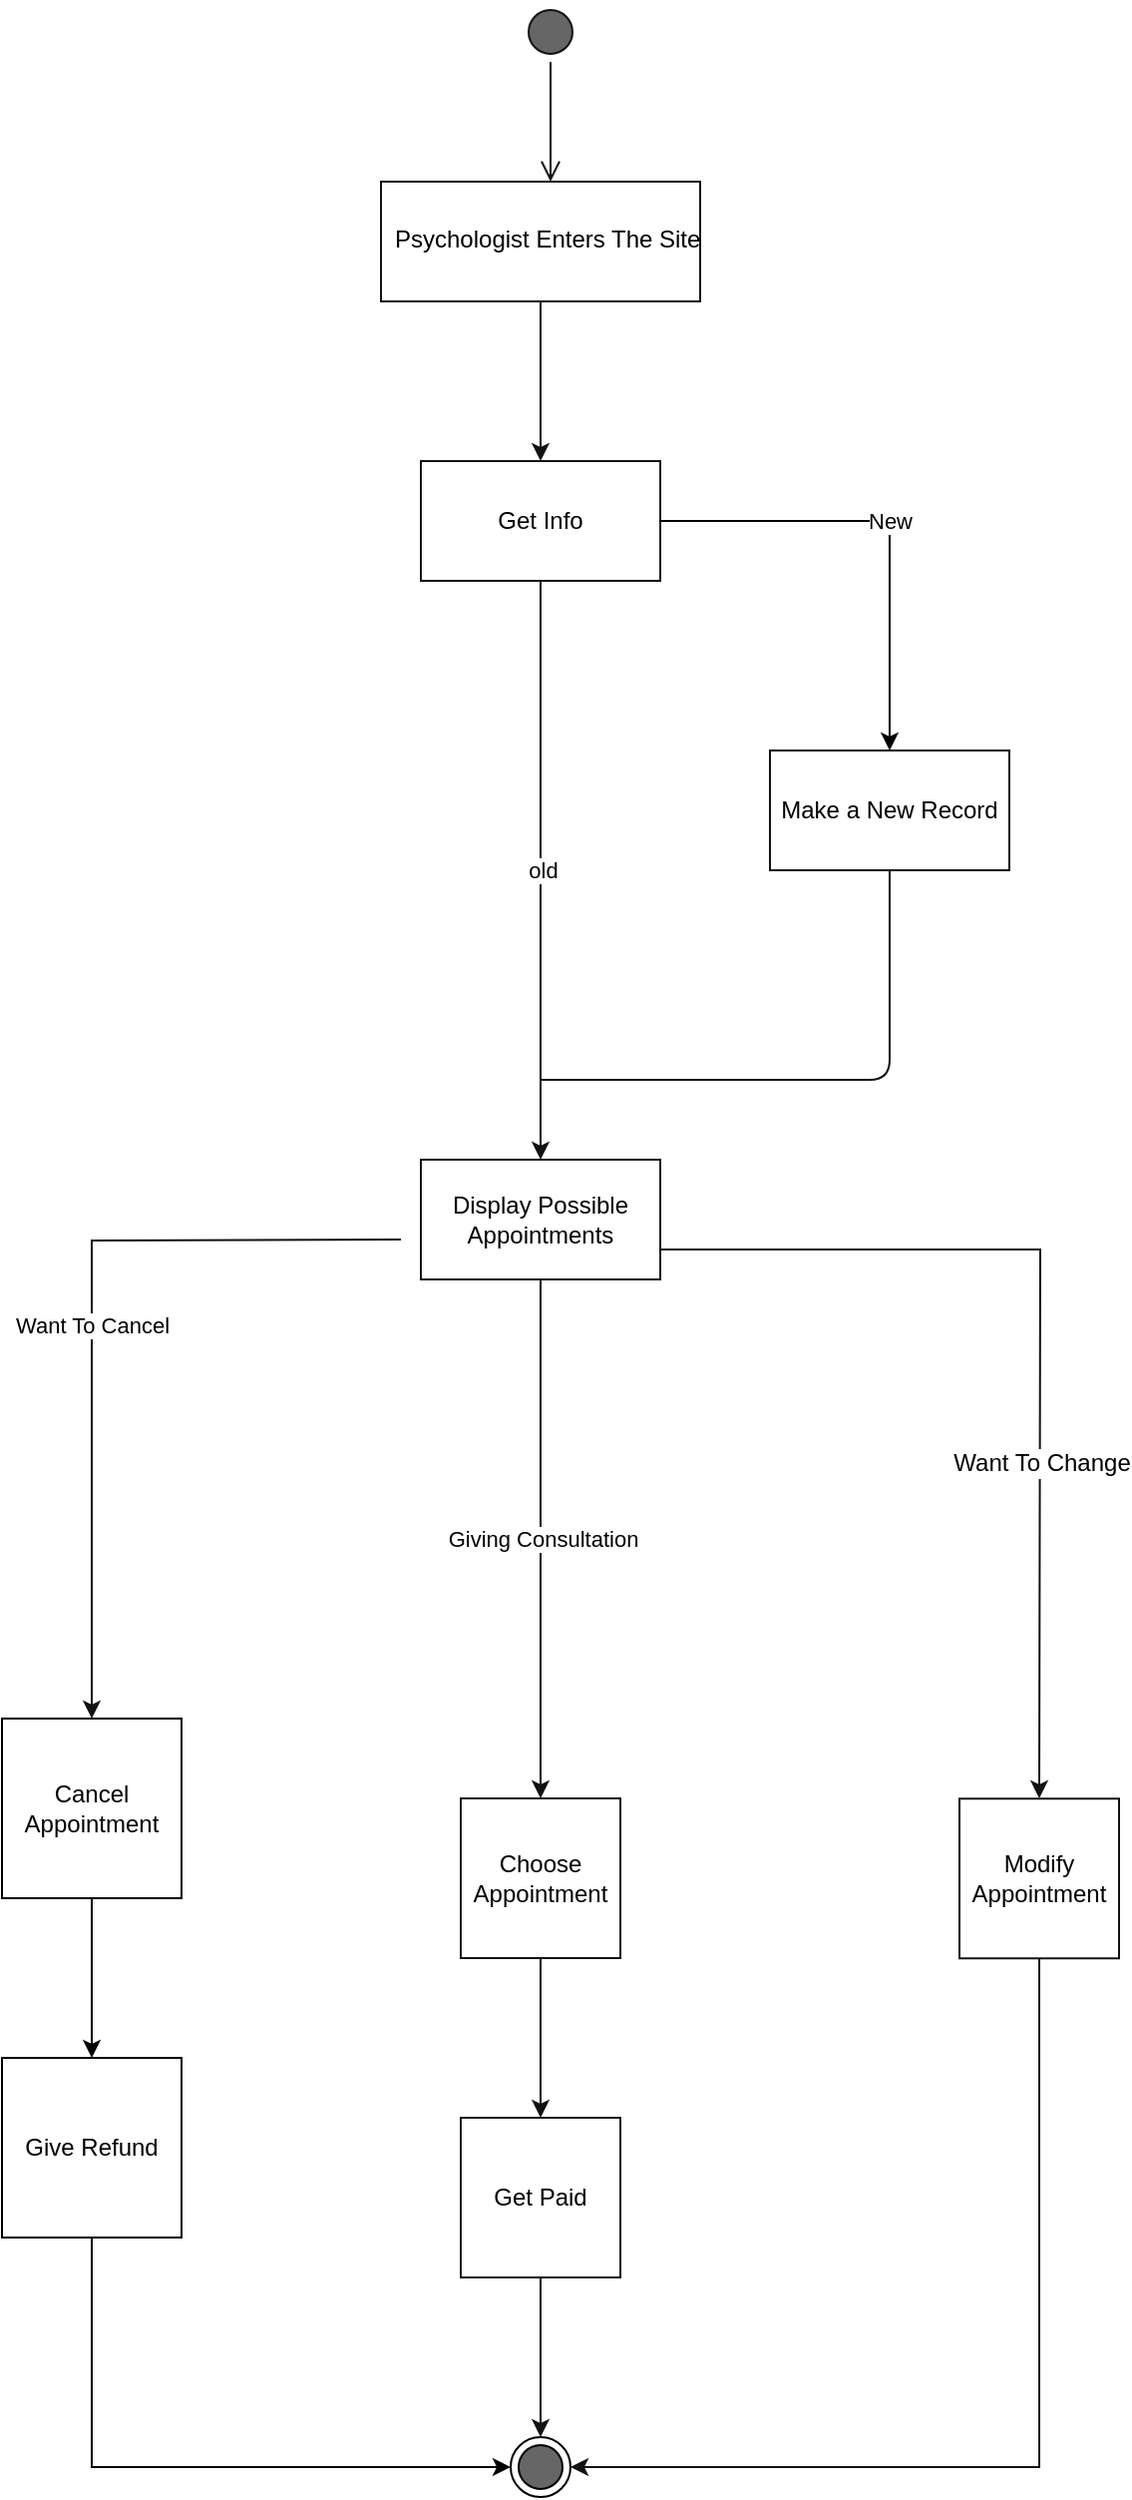 <mxfile version="10.6.7" type="github"><diagram id="QJYeXwIWxuiRKea2ljlE" name="Page-1"><mxGraphModel dx="1004" dy="616" grid="1" gridSize="10" guides="1" tooltips="1" connect="1" arrows="1" fold="1" page="1" pageScale="1" pageWidth="850" pageHeight="1100" math="0" shadow="0"><root><mxCell id="0"/><mxCell id="1" parent="0"/><mxCell id="PWs86F1Ar85d6VRzHP8j-1" value="" style="ellipse;html=1;shape=startState;fillColor=#666666;strokeColor=#121212;" parent="1" vertex="1"><mxGeometry x="300" y="130" width="30" height="30" as="geometry"/></mxCell><mxCell id="PWs86F1Ar85d6VRzHP8j-2" value="" style="edgeStyle=orthogonalEdgeStyle;html=1;verticalAlign=bottom;endArrow=open;endSize=8;strokeColor=#121212;" parent="1" source="PWs86F1Ar85d6VRzHP8j-1" edge="1"><mxGeometry relative="1" as="geometry"><mxPoint x="315" y="220" as="targetPoint"/></mxGeometry></mxCell><mxCell id="PWs86F1Ar85d6VRzHP8j-3" value="" style="edgeStyle=orthogonalEdgeStyle;rounded=0;orthogonalLoop=1;jettySize=auto;html=1;strokeColor=#121212;" parent="1" source="PWs86F1Ar85d6VRzHP8j-5" target="PWs86F1Ar85d6VRzHP8j-7" edge="1"><mxGeometry relative="1" as="geometry"><Array as="points"><mxPoint x="310" y="340"/><mxPoint x="310" y="340"/></Array></mxGeometry></mxCell><mxCell id="PWs86F1Ar85d6VRzHP8j-4" style="edgeStyle=orthogonalEdgeStyle;rounded=0;orthogonalLoop=1;jettySize=auto;html=1;exitX=1;exitY=0.25;exitDx=0;exitDy=0;entryX=0.91;entryY=-0.063;entryDx=0;entryDy=0;entryPerimeter=0;strokeColor=#121212;" parent="1" source="PWs86F1Ar85d6VRzHP8j-5" target="PWs86F1Ar85d6VRzHP8j-8" edge="1"><mxGeometry relative="1" as="geometry"/></mxCell><mxCell id="PWs86F1Ar85d6VRzHP8j-5" value="" style="rounded=0;whiteSpace=wrap;html=1;strokeColor=#121212;fillColor=#FFFFFF;" parent="1" vertex="1"><mxGeometry x="230" y="220" width="160" height="60" as="geometry"/></mxCell><mxCell id="CcLZd9tNvp1kkvDzDR34-2" value="New" style="edgeStyle=orthogonalEdgeStyle;rounded=0;orthogonalLoop=1;jettySize=auto;html=1;exitX=1;exitY=0.5;exitDx=0;exitDy=0;" edge="1" parent="1" source="PWs86F1Ar85d6VRzHP8j-7" target="PWs86F1Ar85d6VRzHP8j-12"><mxGeometry relative="1" as="geometry"/></mxCell><mxCell id="PWs86F1Ar85d6VRzHP8j-7" value="Get Info" style="rounded=0;whiteSpace=wrap;html=1;strokeColor=#121212;fillColor=#FFFFFF;" parent="1" vertex="1"><mxGeometry x="250" y="360" width="120" height="60" as="geometry"/></mxCell><mxCell id="PWs86F1Ar85d6VRzHP8j-8" value="Psychologist Enters The Site" style="text;html=1;" parent="1" vertex="1"><mxGeometry x="235" y="235" width="150" height="30" as="geometry"/></mxCell><mxCell id="PWs86F1Ar85d6VRzHP8j-10" value="old" style="edgeStyle=orthogonalEdgeStyle;rounded=0;orthogonalLoop=1;jettySize=auto;html=1;strokeColor=#121212;exitX=0.5;exitY=1;exitDx=0;exitDy=0;" parent="1" source="PWs86F1Ar85d6VRzHP8j-7" edge="1"><mxGeometry relative="1" as="geometry"><mxPoint x="310" y="710" as="targetPoint"/><mxPoint x="310" y="570" as="sourcePoint"/></mxGeometry></mxCell><mxCell id="PWs86F1Ar85d6VRzHP8j-12" value="Make a New Record" style="rounded=0;whiteSpace=wrap;html=1;strokeColor=#121212;fillColor=#FFFFFF;" parent="1" vertex="1"><mxGeometry x="425" y="505" width="120" height="60" as="geometry"/></mxCell><mxCell id="PWs86F1Ar85d6VRzHP8j-14" value="Display Possible Appointments" style="rounded=0;whiteSpace=wrap;html=1;strokeColor=#121212;fillColor=#FFFFFF;" parent="1" vertex="1"><mxGeometry x="250" y="710" width="120" height="60" as="geometry"/></mxCell><mxCell id="PWs86F1Ar85d6VRzHP8j-15" value="" style="endArrow=none;html=1;strokeColor=#121212;entryX=0.5;entryY=1;entryDx=0;entryDy=0;" parent="1" target="PWs86F1Ar85d6VRzHP8j-12" edge="1"><mxGeometry width="50" height="50" relative="1" as="geometry"><mxPoint x="310" y="670" as="sourcePoint"/><mxPoint x="280" y="790" as="targetPoint"/><Array as="points"><mxPoint x="485" y="670"/></Array></mxGeometry></mxCell><mxCell id="PWs86F1Ar85d6VRzHP8j-16" value="Want To Cancel" style="edgeStyle=orthogonalEdgeStyle;rounded=0;orthogonalLoop=1;jettySize=auto;html=1;strokeColor=#121212;" parent="1" target="PWs86F1Ar85d6VRzHP8j-21" edge="1"><mxGeometry relative="1" as="geometry"><mxPoint x="80" y="1030" as="targetPoint"/><mxPoint x="240" y="750" as="sourcePoint"/></mxGeometry></mxCell><mxCell id="PWs86F1Ar85d6VRzHP8j-17" value="" style="edgeStyle=orthogonalEdgeStyle;rounded=0;orthogonalLoop=1;jettySize=auto;html=1;strokeColor=#121212;exitX=1;exitY=0.75;exitDx=0;exitDy=0;" parent="1" source="PWs86F1Ar85d6VRzHP8j-14" edge="1"><mxGeometry relative="1" as="geometry"><mxPoint x="560" y="1030.0" as="targetPoint"/><mxPoint x="349.714" y="889.714" as="sourcePoint"/></mxGeometry></mxCell><mxCell id="CcLZd9tNvp1kkvDzDR34-8" value="Want To Change" style="text;html=1;resizable=0;points=[];align=center;verticalAlign=middle;labelBackgroundColor=#ffffff;" vertex="1" connectable="0" parent="PWs86F1Ar85d6VRzHP8j-17"><mxGeometry x="0.279" relative="1" as="geometry"><mxPoint as="offset"/></mxGeometry></mxCell><mxCell id="PWs86F1Ar85d6VRzHP8j-18" value="Giving Consultation" style="edgeStyle=orthogonalEdgeStyle;rounded=0;orthogonalLoop=1;jettySize=auto;html=1;strokeColor=#121212;exitX=0.5;exitY=1;exitDx=0;exitDy=0;" parent="1" source="PWs86F1Ar85d6VRzHP8j-14" edge="1"><mxGeometry relative="1" as="geometry"><mxPoint x="310" y="1030.0" as="targetPoint"/><mxPoint x="310" y="930.0" as="sourcePoint"/></mxGeometry></mxCell><mxCell id="CcLZd9tNvp1kkvDzDR34-5" value="" style="edgeStyle=orthogonalEdgeStyle;rounded=0;orthogonalLoop=1;jettySize=auto;html=1;" edge="1" parent="1" source="PWs86F1Ar85d6VRzHP8j-21" target="CcLZd9tNvp1kkvDzDR34-4"><mxGeometry relative="1" as="geometry"/></mxCell><mxCell id="PWs86F1Ar85d6VRzHP8j-21" value="Cancel Appointment" style="whiteSpace=wrap;html=1;aspect=fixed;" parent="1" vertex="1"><mxGeometry x="40" y="990" width="90" height="90" as="geometry"/></mxCell><mxCell id="CcLZd9tNvp1kkvDzDR34-7" value="" style="edgeStyle=orthogonalEdgeStyle;rounded=0;orthogonalLoop=1;jettySize=auto;html=1;entryX=0;entryY=0.5;entryDx=0;entryDy=0;" edge="1" parent="1" source="CcLZd9tNvp1kkvDzDR34-4" target="PWs86F1Ar85d6VRzHP8j-28"><mxGeometry relative="1" as="geometry"><mxPoint x="85" y="1370" as="targetPoint"/><Array as="points"><mxPoint x="85" y="1365"/></Array></mxGeometry></mxCell><mxCell id="CcLZd9tNvp1kkvDzDR34-4" value="Give Refund" style="whiteSpace=wrap;html=1;aspect=fixed;" vertex="1" parent="1"><mxGeometry x="40" y="1160" width="90" height="90" as="geometry"/></mxCell><mxCell id="PWs86F1Ar85d6VRzHP8j-22" value="" style="edgeStyle=orthogonalEdgeStyle;rounded=0;orthogonalLoop=1;jettySize=auto;html=1;strokeColor=#121212;" parent="1" source="PWs86F1Ar85d6VRzHP8j-23" target="PWs86F1Ar85d6VRzHP8j-25" edge="1"><mxGeometry relative="1" as="geometry"/></mxCell><mxCell id="PWs86F1Ar85d6VRzHP8j-23" value="Choose Appointment" style="whiteSpace=wrap;html=1;aspect=fixed;strokeColor=#121212;fillColor=#FFFFFF;" parent="1" vertex="1"><mxGeometry x="270" y="1030" width="80" height="80" as="geometry"/></mxCell><mxCell id="PWs86F1Ar85d6VRzHP8j-24" value="" style="edgeStyle=orthogonalEdgeStyle;rounded=0;orthogonalLoop=1;jettySize=auto;html=1;strokeColor=#121212;" parent="1" source="PWs86F1Ar85d6VRzHP8j-25" edge="1"><mxGeometry relative="1" as="geometry"><mxPoint x="310" y="1350.0" as="targetPoint"/></mxGeometry></mxCell><mxCell id="PWs86F1Ar85d6VRzHP8j-25" value="Get Paid" style="whiteSpace=wrap;html=1;aspect=fixed;strokeColor=#121212;fillColor=#FFFFFF;" parent="1" vertex="1"><mxGeometry x="270" y="1190" width="80" height="80" as="geometry"/></mxCell><mxCell id="PWs86F1Ar85d6VRzHP8j-26" value="" style="edgeStyle=orthogonalEdgeStyle;rounded=0;orthogonalLoop=1;jettySize=auto;html=1;strokeColor=#121212;entryX=1;entryY=0.5;entryDx=0;entryDy=0;" parent="1" source="PWs86F1Ar85d6VRzHP8j-27" target="PWs86F1Ar85d6VRzHP8j-28" edge="1"><mxGeometry relative="1" as="geometry"><mxPoint x="560" y="1390" as="targetPoint"/><Array as="points"><mxPoint x="560" y="1365"/></Array></mxGeometry></mxCell><mxCell id="PWs86F1Ar85d6VRzHP8j-27" value="Modify Appointment" style="whiteSpace=wrap;html=1;aspect=fixed;strokeColor=#121212;fillColor=#FFFFFF;" parent="1" vertex="1"><mxGeometry x="520" y="1030.14" width="80" height="80" as="geometry"/></mxCell><mxCell id="PWs86F1Ar85d6VRzHP8j-28" value="" style="ellipse;html=1;shape=endState;fillColor=#666666;strokeColor=#000000;" parent="1" vertex="1"><mxGeometry x="295" y="1350" width="30" height="30" as="geometry"/></mxCell></root></mxGraphModel></diagram></mxfile>
